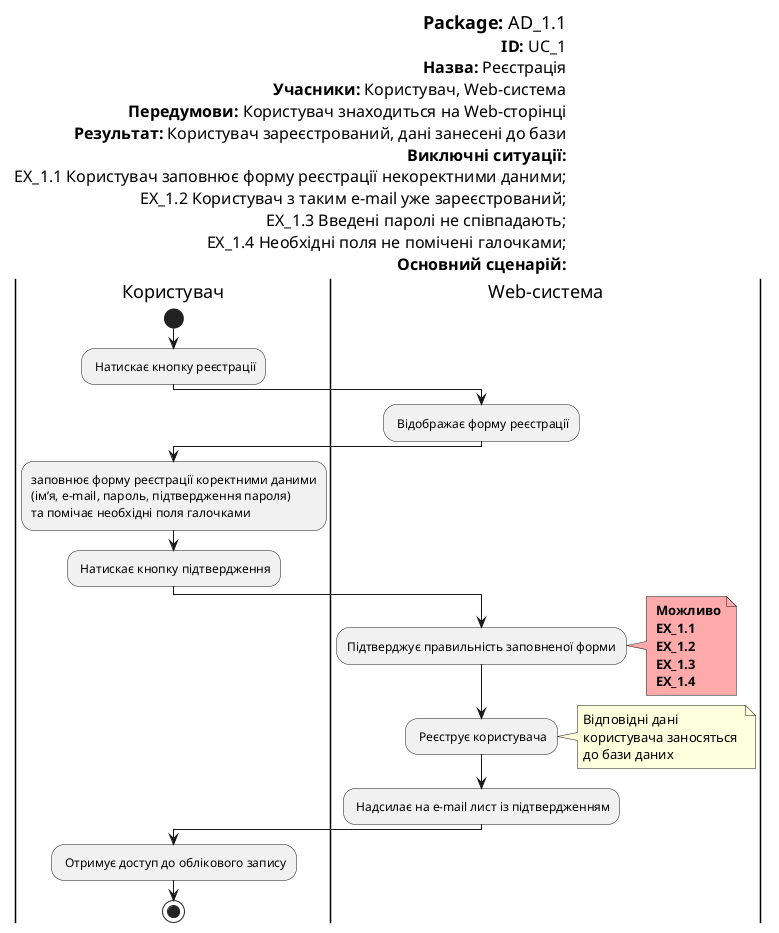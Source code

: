@startuml
left header
	<font color=000 size=18><b>Package:</b> AD_1.1
	<font color=000 size=16><b>ID:</b> UC_1
	<font color=000 size=16><b>Назва:</b> Реєстрація
	<font color=000 size=16><b>Учасники:</b> Користувач, Web-система
	<font color=000 size=16><b>Передумови:</b> Користувач знаходиться на Web-сторінці
	<font color=000 size=16><b>Результат:</b> Користувач зареєстрований, дані занесені до бази
	<font color=000 size=16><b>Виключні ситуації:</b>
	<font color=000 size=16> EX_1.1 Користувач заповнює форму реєстрації некоректними даними;
	<font color=000 size=16> EX_1.2 Користувач з таким e-mail уже зареєстрований;
	<font color=000 size=16> EX_1.3 Введені паролі не співпадають;
	<font color=000 size=16> EX_1.4 Необхідні поля не помічені галочками;
	<font color=000 size=16><b>Основний сценарій:</b>
end header

|Користувач|
	start
	: Натискає кнопку реєстрації;
|Web-система|
	: Відображає форму реєстрації;
|Користувач|
	:заповнює форму реєстрації коректними даними 
	(ім’я, e-mail, пароль, підтвердження пароля)
	та помічає необхідні поля галочками;
	: Натискає кнопку підтвердження;
|Web-система|
	:Підтверджує правильність заповненої форми;
	
	note right #ffaaaa
		<b> Можливо
		<b> EX_1.1
		<b> EX_1.2
		<b> EX_1.3
		<b> EX_1.4
	end note

	: Реєструє користувача;
	
	note right 
		Відповідні дані
		користувача заносяться 
		до бази даних
	end note

	: Надсилає на e-mail лист із підтвердженням;
|Користувач|
    : Отримує доступ до облікового запису;
	stop;
@enduml